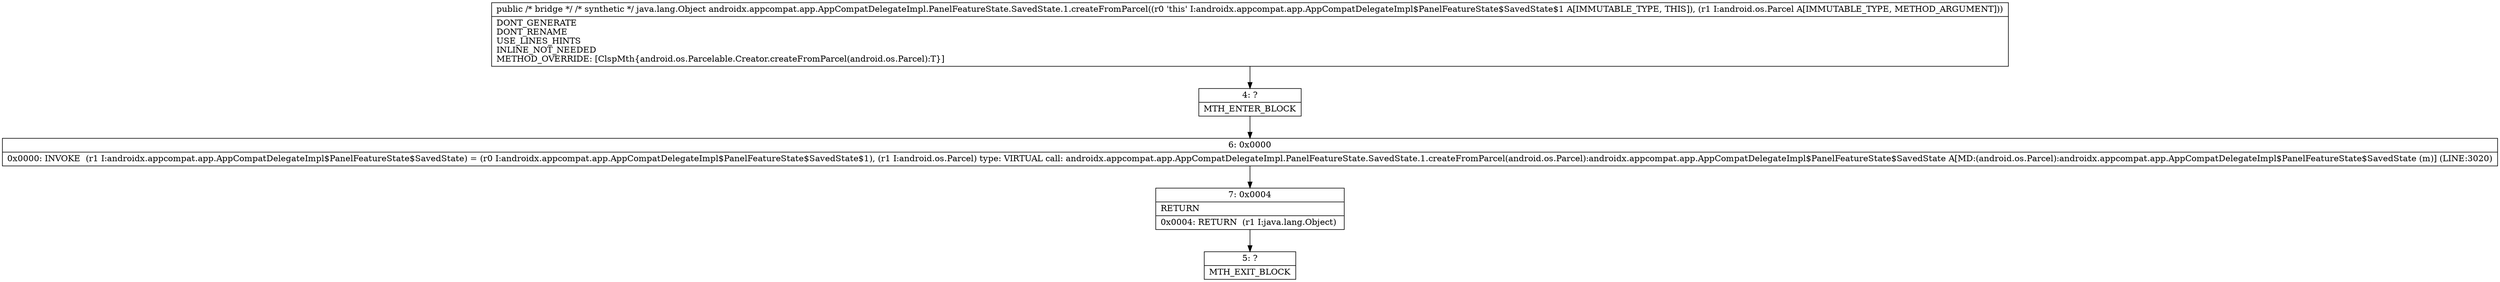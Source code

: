 digraph "CFG forandroidx.appcompat.app.AppCompatDelegateImpl.PanelFeatureState.SavedState.1.createFromParcel(Landroid\/os\/Parcel;)Ljava\/lang\/Object;" {
Node_4 [shape=record,label="{4\:\ ?|MTH_ENTER_BLOCK\l}"];
Node_6 [shape=record,label="{6\:\ 0x0000|0x0000: INVOKE  (r1 I:androidx.appcompat.app.AppCompatDelegateImpl$PanelFeatureState$SavedState) = (r0 I:androidx.appcompat.app.AppCompatDelegateImpl$PanelFeatureState$SavedState$1), (r1 I:android.os.Parcel) type: VIRTUAL call: androidx.appcompat.app.AppCompatDelegateImpl.PanelFeatureState.SavedState.1.createFromParcel(android.os.Parcel):androidx.appcompat.app.AppCompatDelegateImpl$PanelFeatureState$SavedState A[MD:(android.os.Parcel):androidx.appcompat.app.AppCompatDelegateImpl$PanelFeatureState$SavedState (m)] (LINE:3020)\l}"];
Node_7 [shape=record,label="{7\:\ 0x0004|RETURN\l|0x0004: RETURN  (r1 I:java.lang.Object) \l}"];
Node_5 [shape=record,label="{5\:\ ?|MTH_EXIT_BLOCK\l}"];
MethodNode[shape=record,label="{public \/* bridge *\/ \/* synthetic *\/ java.lang.Object androidx.appcompat.app.AppCompatDelegateImpl.PanelFeatureState.SavedState.1.createFromParcel((r0 'this' I:androidx.appcompat.app.AppCompatDelegateImpl$PanelFeatureState$SavedState$1 A[IMMUTABLE_TYPE, THIS]), (r1 I:android.os.Parcel A[IMMUTABLE_TYPE, METHOD_ARGUMENT]))  | DONT_GENERATE\lDONT_RENAME\lUSE_LINES_HINTS\lINLINE_NOT_NEEDED\lMETHOD_OVERRIDE: [ClspMth\{android.os.Parcelable.Creator.createFromParcel(android.os.Parcel):T\}]\l}"];
MethodNode -> Node_4;Node_4 -> Node_6;
Node_6 -> Node_7;
Node_7 -> Node_5;
}

